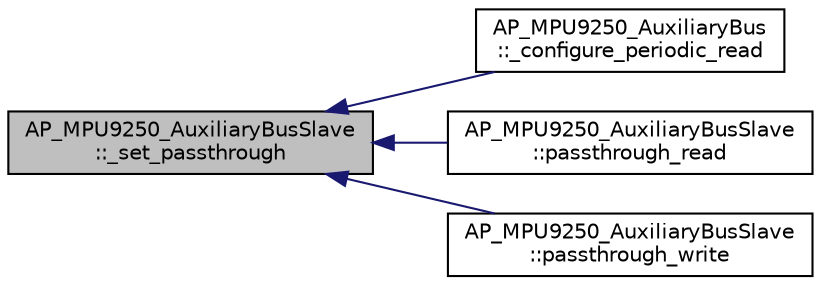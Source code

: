 digraph "AP_MPU9250_AuxiliaryBusSlave::_set_passthrough"
{
 // INTERACTIVE_SVG=YES
  edge [fontname="Helvetica",fontsize="10",labelfontname="Helvetica",labelfontsize="10"];
  node [fontname="Helvetica",fontsize="10",shape=record];
  rankdir="LR";
  Node1 [label="AP_MPU9250_AuxiliaryBusSlave\l::_set_passthrough",height=0.2,width=0.4,color="black", fillcolor="grey75", style="filled", fontcolor="black"];
  Node1 -> Node2 [dir="back",color="midnightblue",fontsize="10",style="solid",fontname="Helvetica"];
  Node2 [label="AP_MPU9250_AuxiliaryBus\l::_configure_periodic_read",height=0.2,width=0.4,color="black", fillcolor="white", style="filled",URL="$classAP__MPU9250__AuxiliaryBus.html#a2e1f6b25595463ceacbebffb8a28566c"];
  Node1 -> Node3 [dir="back",color="midnightblue",fontsize="10",style="solid",fontname="Helvetica"];
  Node3 [label="AP_MPU9250_AuxiliaryBusSlave\l::passthrough_read",height=0.2,width=0.4,color="black", fillcolor="white", style="filled",URL="$classAP__MPU9250__AuxiliaryBusSlave.html#a9e634dbcda44192e9d6e2294aeaadc73"];
  Node1 -> Node4 [dir="back",color="midnightblue",fontsize="10",style="solid",fontname="Helvetica"];
  Node4 [label="AP_MPU9250_AuxiliaryBusSlave\l::passthrough_write",height=0.2,width=0.4,color="black", fillcolor="white", style="filled",URL="$classAP__MPU9250__AuxiliaryBusSlave.html#a7d63fd31e605eaf9ccac757a9cb26a86"];
}
